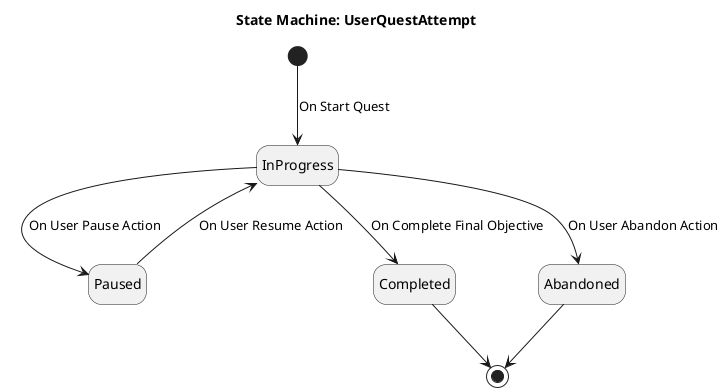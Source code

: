 ' File Path: /docs/srs/diagrams/state-machines/user-quest-attempt-state-machine.puml
@startuml
title "State Machine: UserQuestAttempt"
hide empty description

[*] --> InProgress : On Start Quest

state InProgress
state Paused
state Completed
state Abandoned

InProgress --> Paused : On User Pause Action
InProgress --> Completed : On Complete Final Objective
InProgress --> Abandoned : On User Abandon Action

Paused --> InProgress : On User Resume Action

Completed --> [*]
Abandoned --> [*]

@enduml